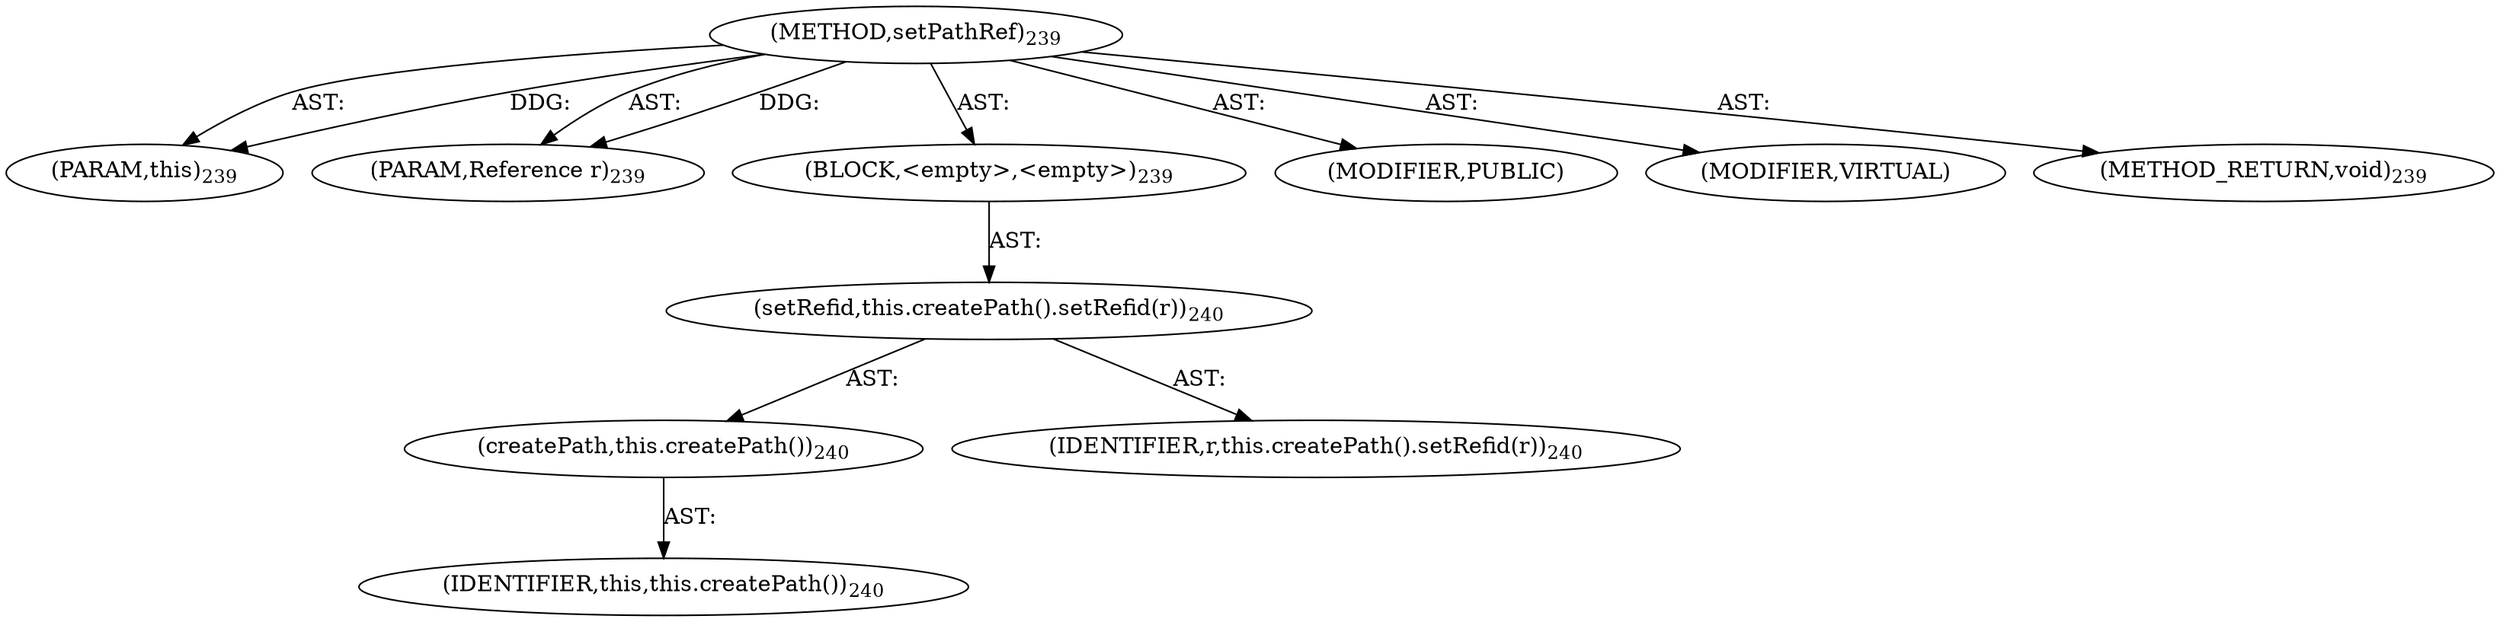 digraph "setPathRef" {  
"111669149706" [label = <(METHOD,setPathRef)<SUB>239</SUB>> ]
"115964116999" [label = <(PARAM,this)<SUB>239</SUB>> ]
"115964117079" [label = <(PARAM,Reference r)<SUB>239</SUB>> ]
"25769803789" [label = <(BLOCK,&lt;empty&gt;,&lt;empty&gt;)<SUB>239</SUB>> ]
"30064771102" [label = <(setRefid,this.createPath().setRefid(r))<SUB>240</SUB>> ]
"30064771103" [label = <(createPath,this.createPath())<SUB>240</SUB>> ]
"68719476745" [label = <(IDENTIFIER,this,this.createPath())<SUB>240</SUB>> ]
"68719476872" [label = <(IDENTIFIER,r,this.createPath().setRefid(r))<SUB>240</SUB>> ]
"133143986201" [label = <(MODIFIER,PUBLIC)> ]
"133143986202" [label = <(MODIFIER,VIRTUAL)> ]
"128849018890" [label = <(METHOD_RETURN,void)<SUB>239</SUB>> ]
  "111669149706" -> "115964116999"  [ label = "AST: "] 
  "111669149706" -> "115964117079"  [ label = "AST: "] 
  "111669149706" -> "25769803789"  [ label = "AST: "] 
  "111669149706" -> "133143986201"  [ label = "AST: "] 
  "111669149706" -> "133143986202"  [ label = "AST: "] 
  "111669149706" -> "128849018890"  [ label = "AST: "] 
  "25769803789" -> "30064771102"  [ label = "AST: "] 
  "30064771102" -> "30064771103"  [ label = "AST: "] 
  "30064771102" -> "68719476872"  [ label = "AST: "] 
  "30064771103" -> "68719476745"  [ label = "AST: "] 
  "111669149706" -> "115964116999"  [ label = "DDG: "] 
  "111669149706" -> "115964117079"  [ label = "DDG: "] 
}
